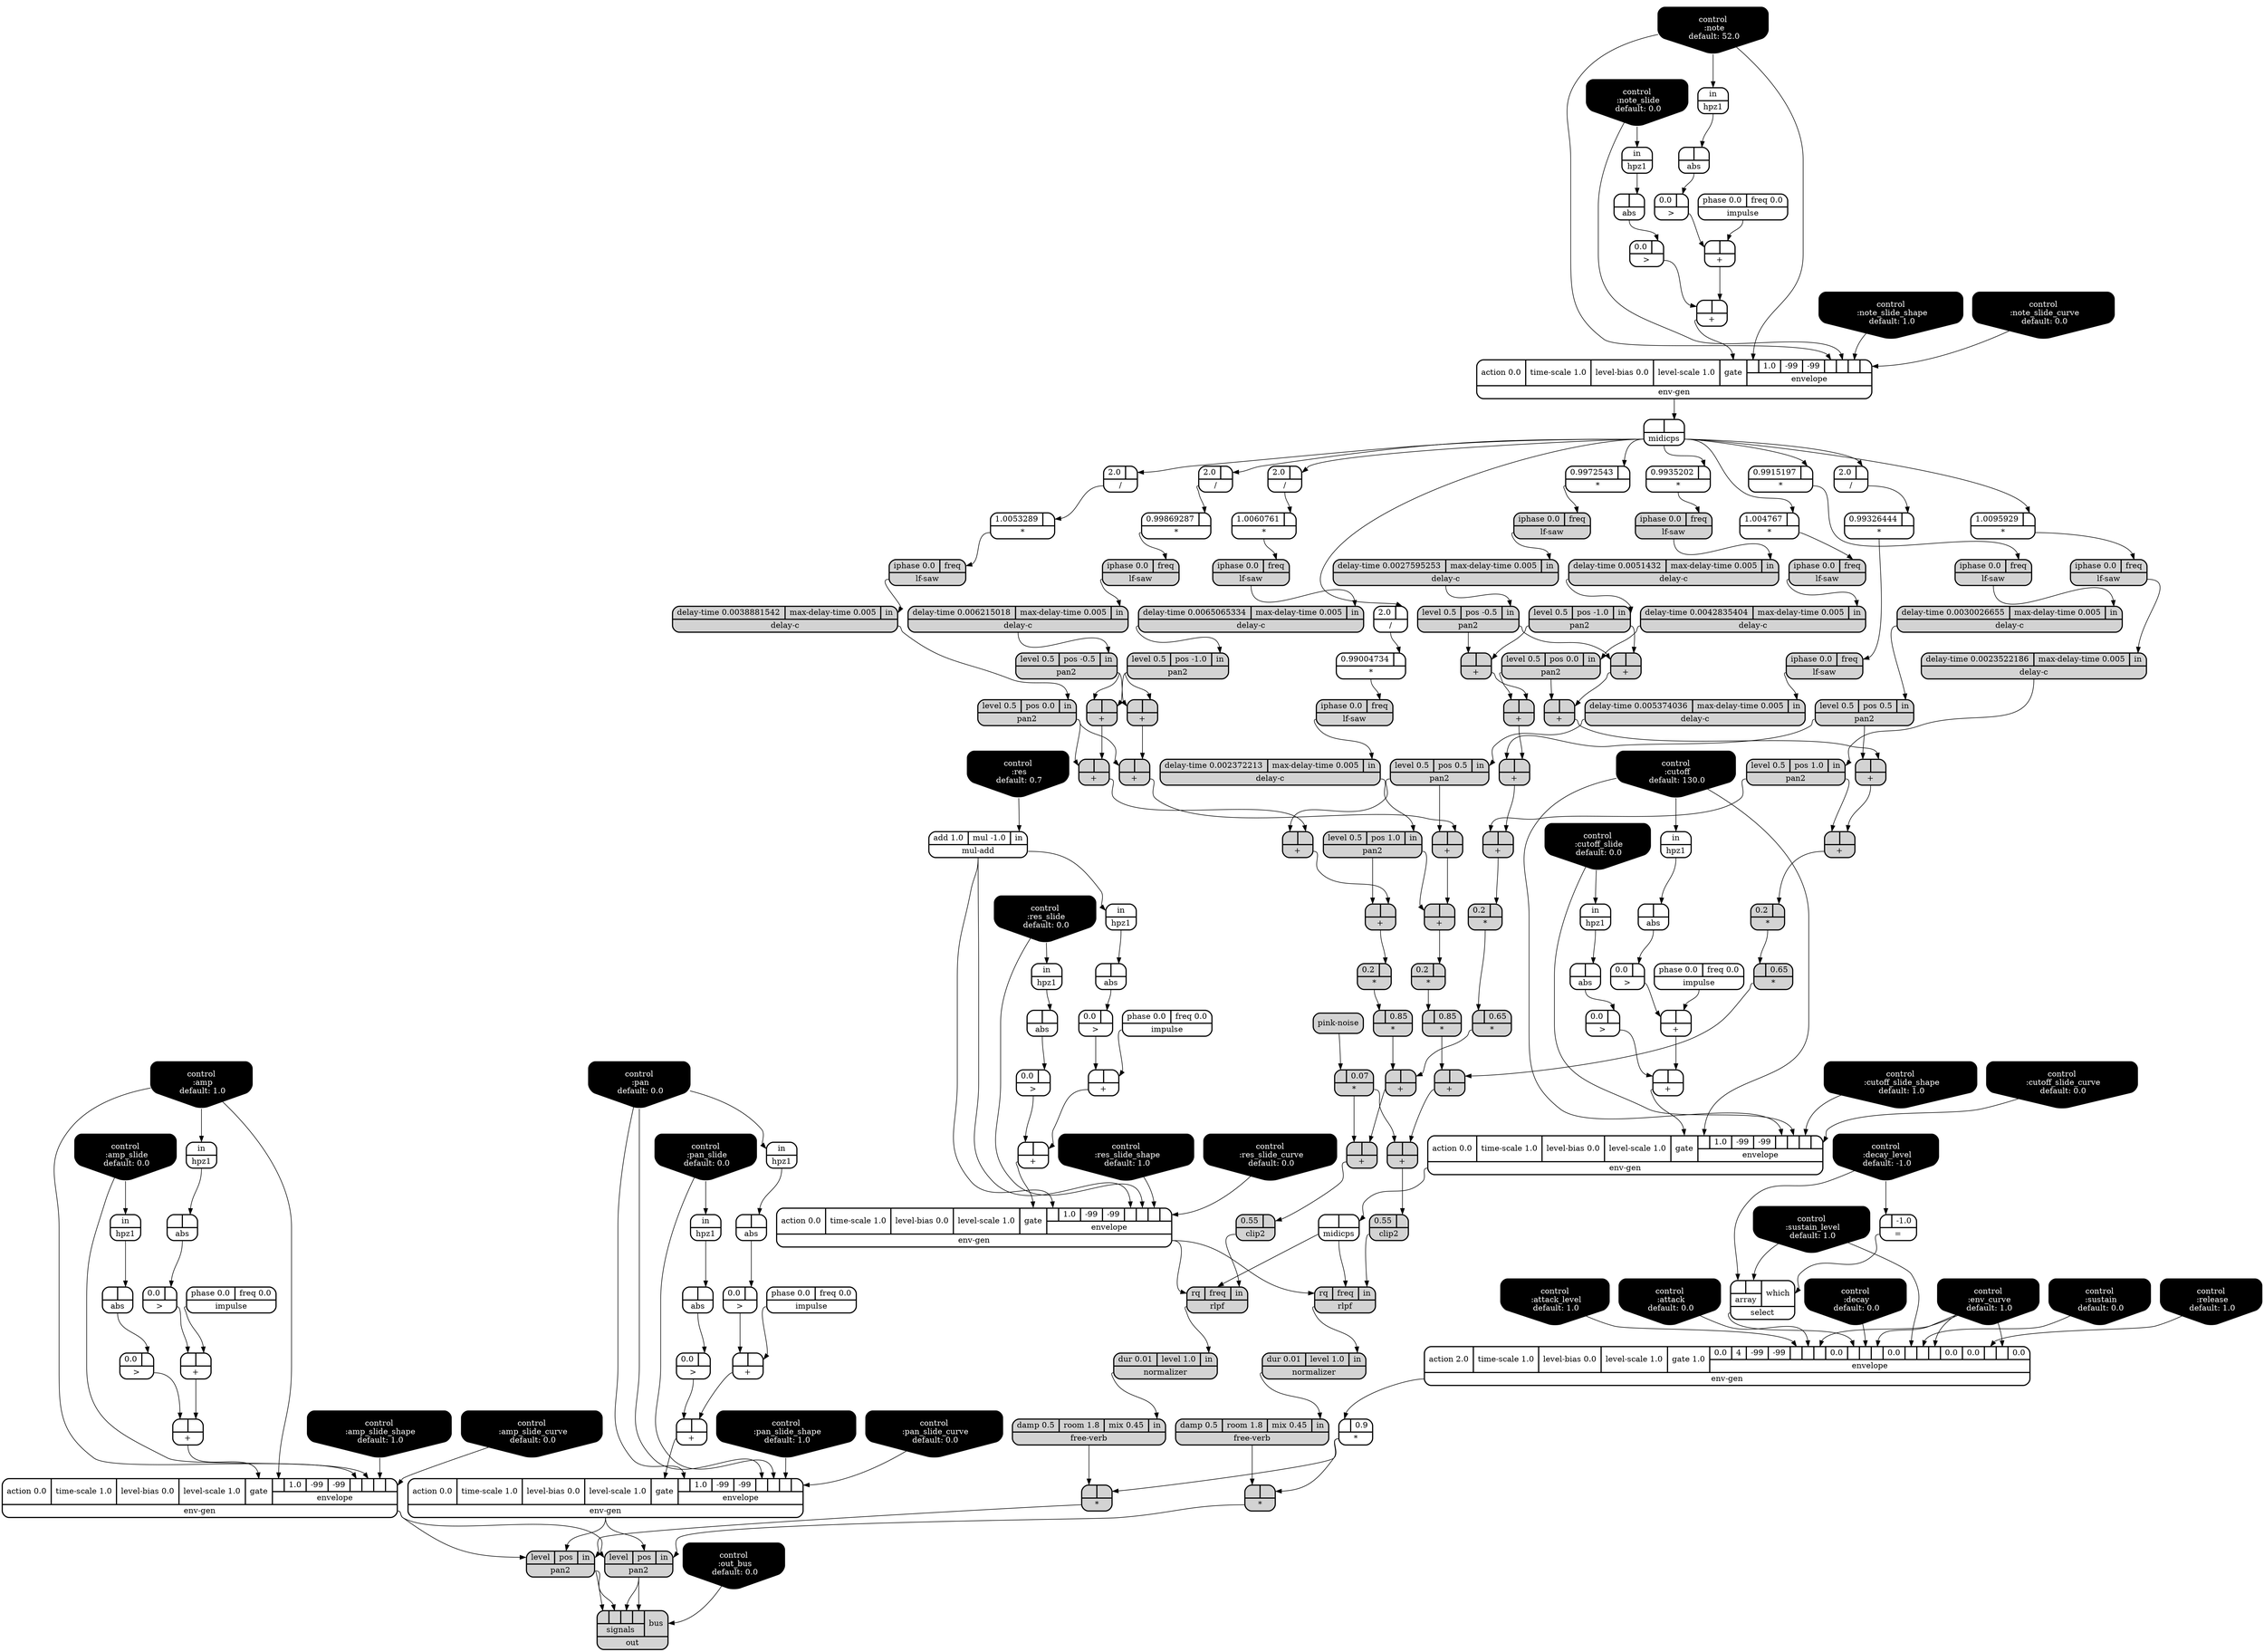 digraph synthdef {
42 [label = "{{ <b> 1.004767|<a> } |<__UG_NAME__>* }" style="bold, rounded" shape=record rankdir=LR];
45 [label = "{{ <b> 1.0060761|<a> } |<__UG_NAME__>* }" style="bold, rounded" shape=record rankdir=LR];
50 [label = "{{ <b> 0.99869287|<a> } |<__UG_NAME__>* }" style="bold, rounded" shape=record rankdir=LR];
56 [label = "{{ <b> 1.0053289|<a> } |<__UG_NAME__>* }" style="bold, rounded" shape=record rankdir=LR];
62 [label = "{{ <b> 0.99326444|<a> } |<__UG_NAME__>* }" style="bold, rounded" shape=record rankdir=LR];
68 [label = "{{ <b> 0.99004734|<a> } |<__UG_NAME__>* }" style="bold, rounded" shape=record rankdir=LR];
73 [label = "{{ <b> 0.2|<a> } |<__UG_NAME__>* }" style="filled, bold, rounded"  shape=record rankdir=LR];
78 [label = "{{ <b> 0.2|<a> } |<__UG_NAME__>* }" style="filled, bold, rounded"  shape=record rankdir=LR];
84 [label = "{{ <b> |<a> 0.9} |<__UG_NAME__>* }" style="bold, rounded" shape=record rankdir=LR];
85 [label = "{{ <b> 0.9935202|<a> } |<__UG_NAME__>* }" style="bold, rounded" shape=record rankdir=LR];
89 [label = "{{ <b> 0.9972543|<a> } |<__UG_NAME__>* }" style="bold, rounded" shape=record rankdir=LR];
95 [label = "{{ <b> 0.9915197|<a> } |<__UG_NAME__>* }" style="bold, rounded" shape=record rankdir=LR];
100 [label = "{{ <b> 1.0095929|<a> } |<__UG_NAME__>* }" style="bold, rounded" shape=record rankdir=LR];
105 [label = "{{ <b> 0.2|<a> } |<__UG_NAME__>* }" style="filled, bold, rounded"  shape=record rankdir=LR];
106 [label = "{{ <b> |<a> 0.65} |<__UG_NAME__>* }" style="filled, bold, rounded"  shape=record rankdir=LR];
107 [label = "{{ <b> |<a> 0.85} |<__UG_NAME__>* }" style="filled, bold, rounded"  shape=record rankdir=LR];
110 [label = "{{ <b> |<a> 0.07} |<__UG_NAME__>* }" style="filled, bold, rounded"  shape=record rankdir=LR];
138 [label = "{{ <b> |<a> } |<__UG_NAME__>* }" style="filled, bold, rounded"  shape=record rankdir=LR];
162 [label = "{{ <b> 0.2|<a> } |<__UG_NAME__>* }" style="filled, bold, rounded"  shape=record rankdir=LR];
163 [label = "{{ <b> |<a> 0.65} |<__UG_NAME__>* }" style="filled, bold, rounded"  shape=record rankdir=LR];
164 [label = "{{ <b> |<a> 0.85} |<__UG_NAME__>* }" style="filled, bold, rounded"  shape=record rankdir=LR];
171 [label = "{{ <b> |<a> } |<__UG_NAME__>* }" style="filled, bold, rounded"  shape=record rankdir=LR];
35 [label = "{{ <b> |<a> } |<__UG_NAME__>+ }" style="bold, rounded" shape=record rankdir=LR];
39 [label = "{{ <b> |<a> } |<__UG_NAME__>+ }" style="bold, rounded" shape=record rankdir=LR];
54 [label = "{{ <b> |<a> } |<__UG_NAME__>+ }" style="filled, bold, rounded"  shape=record rankdir=LR];
60 [label = "{{ <b> |<a> } |<__UG_NAME__>+ }" style="filled, bold, rounded"  shape=record rankdir=LR];
66 [label = "{{ <b> |<a> } |<__UG_NAME__>+ }" style="filled, bold, rounded"  shape=record rankdir=LR];
72 [label = "{{ <b> |<a> } |<__UG_NAME__>+ }" style="filled, bold, rounded"  shape=record rankdir=LR];
74 [label = "{{ <b> |<a> } |<__UG_NAME__>+ }" style="filled, bold, rounded"  shape=record rankdir=LR];
75 [label = "{{ <b> |<a> } |<__UG_NAME__>+ }" style="filled, bold, rounded"  shape=record rankdir=LR];
76 [label = "{{ <b> |<a> } |<__UG_NAME__>+ }" style="filled, bold, rounded"  shape=record rankdir=LR];
77 [label = "{{ <b> |<a> } |<__UG_NAME__>+ }" style="filled, bold, rounded"  shape=record rankdir=LR];
93 [label = "{{ <b> |<a> } |<__UG_NAME__>+ }" style="filled, bold, rounded"  shape=record rankdir=LR];
94 [label = "{{ <b> |<a> } |<__UG_NAME__>+ }" style="filled, bold, rounded"  shape=record rankdir=LR];
99 [label = "{{ <b> |<a> } |<__UG_NAME__>+ }" style="filled, bold, rounded"  shape=record rankdir=LR];
104 [label = "{{ <b> |<a> } |<__UG_NAME__>+ }" style="filled, bold, rounded"  shape=record rankdir=LR];
108 [label = "{{ <b> |<a> } |<__UG_NAME__>+ }" style="filled, bold, rounded"  shape=record rankdir=LR];
111 [label = "{{ <b> |<a> } |<__UG_NAME__>+ }" style="filled, bold, rounded"  shape=record rankdir=LR];
117 [label = "{{ <b> |<a> } |<__UG_NAME__>+ }" style="bold, rounded" shape=record rankdir=LR];
121 [label = "{{ <b> |<a> } |<__UG_NAME__>+ }" style="bold, rounded" shape=record rankdir=LR];
129 [label = "{{ <b> |<a> } |<__UG_NAME__>+ }" style="bold, rounded" shape=record rankdir=LR];
133 [label = "{{ <b> |<a> } |<__UG_NAME__>+ }" style="bold, rounded" shape=record rankdir=LR];
143 [label = "{{ <b> |<a> } |<__UG_NAME__>+ }" style="bold, rounded" shape=record rankdir=LR];
146 [label = "{{ <b> |<a> } |<__UG_NAME__>+ }" style="bold, rounded" shape=record rankdir=LR];
152 [label = "{{ <b> |<a> } |<__UG_NAME__>+ }" style="bold, rounded" shape=record rankdir=LR];
155 [label = "{{ <b> |<a> } |<__UG_NAME__>+ }" style="bold, rounded" shape=record rankdir=LR];
158 [label = "{{ <b> |<a> } |<__UG_NAME__>+ }" style="filled, bold, rounded"  shape=record rankdir=LR];
159 [label = "{{ <b> |<a> } |<__UG_NAME__>+ }" style="filled, bold, rounded"  shape=record rankdir=LR];
160 [label = "{{ <b> |<a> } |<__UG_NAME__>+ }" style="filled, bold, rounded"  shape=record rankdir=LR];
161 [label = "{{ <b> |<a> } |<__UG_NAME__>+ }" style="filled, bold, rounded"  shape=record rankdir=LR];
165 [label = "{{ <b> |<a> } |<__UG_NAME__>+ }" style="filled, bold, rounded"  shape=record rankdir=LR];
166 [label = "{{ <b> |<a> } |<__UG_NAME__>+ }" style="filled, bold, rounded"  shape=record rankdir=LR];
44 [label = "{{ <b> 2.0|<a> } |<__UG_NAME__>/ }" style="bold, rounded" shape=record rankdir=LR];
49 [label = "{{ <b> 2.0|<a> } |<__UG_NAME__>/ }" style="bold, rounded" shape=record rankdir=LR];
55 [label = "{{ <b> 2.0|<a> } |<__UG_NAME__>/ }" style="bold, rounded" shape=record rankdir=LR];
61 [label = "{{ <b> 2.0|<a> } |<__UG_NAME__>/ }" style="bold, rounded" shape=record rankdir=LR];
67 [label = "{{ <b> 2.0|<a> } |<__UG_NAME__>/ }" style="bold, rounded" shape=record rankdir=LR];
81 [label = "{{ <b> |<a> -1.0} |<__UG_NAME__>= }" style="bold, rounded" shape=record rankdir=LR];
34 [label = "{{ <b> 0.0|<a> } |<__UG_NAME__>\> }" style="bold, rounded" shape=record rankdir=LR];
38 [label = "{{ <b> 0.0|<a> } |<__UG_NAME__>\> }" style="bold, rounded" shape=record rankdir=LR];
116 [label = "{{ <b> 0.0|<a> } |<__UG_NAME__>\> }" style="bold, rounded" shape=record rankdir=LR];
120 [label = "{{ <b> 0.0|<a> } |<__UG_NAME__>\> }" style="bold, rounded" shape=record rankdir=LR];
128 [label = "{{ <b> 0.0|<a> } |<__UG_NAME__>\> }" style="bold, rounded" shape=record rankdir=LR];
132 [label = "{{ <b> 0.0|<a> } |<__UG_NAME__>\> }" style="bold, rounded" shape=record rankdir=LR];
142 [label = "{{ <b> 0.0|<a> } |<__UG_NAME__>\> }" style="bold, rounded" shape=record rankdir=LR];
145 [label = "{{ <b> 0.0|<a> } |<__UG_NAME__>\> }" style="bold, rounded" shape=record rankdir=LR];
151 [label = "{{ <b> 0.0|<a> } |<__UG_NAME__>\> }" style="bold, rounded" shape=record rankdir=LR];
154 [label = "{{ <b> 0.0|<a> } |<__UG_NAME__>\> }" style="bold, rounded" shape=record rankdir=LR];
33 [label = "{{ <b> |<a> } |<__UG_NAME__>abs }" style="bold, rounded" shape=record rankdir=LR];
37 [label = "{{ <b> |<a> } |<__UG_NAME__>abs }" style="bold, rounded" shape=record rankdir=LR];
115 [label = "{{ <b> |<a> } |<__UG_NAME__>abs }" style="bold, rounded" shape=record rankdir=LR];
119 [label = "{{ <b> |<a> } |<__UG_NAME__>abs }" style="bold, rounded" shape=record rankdir=LR];
127 [label = "{{ <b> |<a> } |<__UG_NAME__>abs }" style="bold, rounded" shape=record rankdir=LR];
131 [label = "{{ <b> |<a> } |<__UG_NAME__>abs }" style="bold, rounded" shape=record rankdir=LR];
141 [label = "{{ <b> |<a> } |<__UG_NAME__>abs }" style="bold, rounded" shape=record rankdir=LR];
144 [label = "{{ <b> |<a> } |<__UG_NAME__>abs }" style="bold, rounded" shape=record rankdir=LR];
150 [label = "{{ <b> |<a> } |<__UG_NAME__>abs }" style="bold, rounded" shape=record rankdir=LR];
153 [label = "{{ <b> |<a> } |<__UG_NAME__>abs }" style="bold, rounded" shape=record rankdir=LR];
112 [label = "{{ <b> 0.55|<a> } |<__UG_NAME__>clip2 }" style="filled, bold, rounded"  shape=record rankdir=LR];
167 [label = "{{ <b> 0.55|<a> } |<__UG_NAME__>clip2 }" style="filled, bold, rounded"  shape=record rankdir=LR];
0 [label = "control
 :note
 default: 52.0" shape=invhouse style="rounded, filled, bold" fillcolor=black fontcolor=white ]; 
1 [label = "control
 :note_slide
 default: 0.0" shape=invhouse style="rounded, filled, bold" fillcolor=black fontcolor=white ]; 
2 [label = "control
 :note_slide_shape
 default: 1.0" shape=invhouse style="rounded, filled, bold" fillcolor=black fontcolor=white ]; 
3 [label = "control
 :note_slide_curve
 default: 0.0" shape=invhouse style="rounded, filled, bold" fillcolor=black fontcolor=white ]; 
4 [label = "control
 :amp
 default: 1.0" shape=invhouse style="rounded, filled, bold" fillcolor=black fontcolor=white ]; 
5 [label = "control
 :amp_slide
 default: 0.0" shape=invhouse style="rounded, filled, bold" fillcolor=black fontcolor=white ]; 
6 [label = "control
 :amp_slide_shape
 default: 1.0" shape=invhouse style="rounded, filled, bold" fillcolor=black fontcolor=white ]; 
7 [label = "control
 :amp_slide_curve
 default: 0.0" shape=invhouse style="rounded, filled, bold" fillcolor=black fontcolor=white ]; 
8 [label = "control
 :pan
 default: 0.0" shape=invhouse style="rounded, filled, bold" fillcolor=black fontcolor=white ]; 
9 [label = "control
 :pan_slide
 default: 0.0" shape=invhouse style="rounded, filled, bold" fillcolor=black fontcolor=white ]; 
10 [label = "control
 :pan_slide_shape
 default: 1.0" shape=invhouse style="rounded, filled, bold" fillcolor=black fontcolor=white ]; 
11 [label = "control
 :pan_slide_curve
 default: 0.0" shape=invhouse style="rounded, filled, bold" fillcolor=black fontcolor=white ]; 
12 [label = "control
 :attack
 default: 0.0" shape=invhouse style="rounded, filled, bold" fillcolor=black fontcolor=white ]; 
13 [label = "control
 :decay
 default: 0.0" shape=invhouse style="rounded, filled, bold" fillcolor=black fontcolor=white ]; 
14 [label = "control
 :sustain
 default: 0.0" shape=invhouse style="rounded, filled, bold" fillcolor=black fontcolor=white ]; 
15 [label = "control
 :release
 default: 1.0" shape=invhouse style="rounded, filled, bold" fillcolor=black fontcolor=white ]; 
16 [label = "control
 :attack_level
 default: 1.0" shape=invhouse style="rounded, filled, bold" fillcolor=black fontcolor=white ]; 
17 [label = "control
 :decay_level
 default: -1.0" shape=invhouse style="rounded, filled, bold" fillcolor=black fontcolor=white ]; 
18 [label = "control
 :sustain_level
 default: 1.0" shape=invhouse style="rounded, filled, bold" fillcolor=black fontcolor=white ]; 
19 [label = "control
 :env_curve
 default: 1.0" shape=invhouse style="rounded, filled, bold" fillcolor=black fontcolor=white ]; 
20 [label = "control
 :cutoff
 default: 130.0" shape=invhouse style="rounded, filled, bold" fillcolor=black fontcolor=white ]; 
21 [label = "control
 :cutoff_slide
 default: 0.0" shape=invhouse style="rounded, filled, bold" fillcolor=black fontcolor=white ]; 
22 [label = "control
 :cutoff_slide_shape
 default: 1.0" shape=invhouse style="rounded, filled, bold" fillcolor=black fontcolor=white ]; 
23 [label = "control
 :cutoff_slide_curve
 default: 0.0" shape=invhouse style="rounded, filled, bold" fillcolor=black fontcolor=white ]; 
24 [label = "control
 :res
 default: 0.7" shape=invhouse style="rounded, filled, bold" fillcolor=black fontcolor=white ]; 
25 [label = "control
 :res_slide
 default: 0.0" shape=invhouse style="rounded, filled, bold" fillcolor=black fontcolor=white ]; 
26 [label = "control
 :res_slide_shape
 default: 1.0" shape=invhouse style="rounded, filled, bold" fillcolor=black fontcolor=white ]; 
27 [label = "control
 :res_slide_curve
 default: 0.0" shape=invhouse style="rounded, filled, bold" fillcolor=black fontcolor=white ]; 
28 [label = "control
 :out_bus
 default: 0.0" shape=invhouse style="rounded, filled, bold" fillcolor=black fontcolor=white ]; 
47 [label = "{{ <delay____time> delay-time 0.0065065334|<max____delay____time> max-delay-time 0.005|<in> in} |<__UG_NAME__>delay-c }" style="filled, bold, rounded"  shape=record rankdir=LR];
52 [label = "{{ <delay____time> delay-time 0.006215018|<max____delay____time> max-delay-time 0.005|<in> in} |<__UG_NAME__>delay-c }" style="filled, bold, rounded"  shape=record rankdir=LR];
58 [label = "{{ <delay____time> delay-time 0.0038881542|<max____delay____time> max-delay-time 0.005|<in> in} |<__UG_NAME__>delay-c }" style="filled, bold, rounded"  shape=record rankdir=LR];
64 [label = "{{ <delay____time> delay-time 0.005374036|<max____delay____time> max-delay-time 0.005|<in> in} |<__UG_NAME__>delay-c }" style="filled, bold, rounded"  shape=record rankdir=LR];
70 [label = "{{ <delay____time> delay-time 0.002372213|<max____delay____time> max-delay-time 0.005|<in> in} |<__UG_NAME__>delay-c }" style="filled, bold, rounded"  shape=record rankdir=LR];
79 [label = "{{ <delay____time> delay-time 0.0042835404|<max____delay____time> max-delay-time 0.005|<in> in} |<__UG_NAME__>delay-c }" style="filled, bold, rounded"  shape=record rankdir=LR];
87 [label = "{{ <delay____time> delay-time 0.0051432|<max____delay____time> max-delay-time 0.005|<in> in} |<__UG_NAME__>delay-c }" style="filled, bold, rounded"  shape=record rankdir=LR];
91 [label = "{{ <delay____time> delay-time 0.0027595253|<max____delay____time> max-delay-time 0.005|<in> in} |<__UG_NAME__>delay-c }" style="filled, bold, rounded"  shape=record rankdir=LR];
97 [label = "{{ <delay____time> delay-time 0.0030026655|<max____delay____time> max-delay-time 0.005|<in> in} |<__UG_NAME__>delay-c }" style="filled, bold, rounded"  shape=record rankdir=LR];
102 [label = "{{ <delay____time> delay-time 0.0023522186|<max____delay____time> max-delay-time 0.005|<in> in} |<__UG_NAME__>delay-c }" style="filled, bold, rounded"  shape=record rankdir=LR];
40 [label = "{{ <action> action 0.0|<time____scale> time-scale 1.0|<level____bias> level-bias 0.0|<level____scale> level-scale 1.0|<gate> gate|{{<envelope___control___0>|1.0|-99|-99|<envelope___control___4>|<envelope___control___5>|<envelope___control___6>|<envelope___control___7>}|envelope}} |<__UG_NAME__>env-gen }" style="bold, rounded" shape=record rankdir=LR];
83 [label = "{{ <action> action 2.0|<time____scale> time-scale 1.0|<level____bias> level-bias 0.0|<level____scale> level-scale 1.0|<gate> gate 1.0|{{0.0|4|-99|-99|<envelope___control___4>|<envelope___control___5>|<envelope___control___6>|0.0|<envelope___select___8>|<envelope___control___9>|<envelope___control___10>|0.0|<envelope___control___12>|<envelope___control___13>|<envelope___control___14>|0.0|0.0|<envelope___control___17>|<envelope___control___18>|0.0}|envelope}} |<__UG_NAME__>env-gen }" style="bold, rounded" shape=record rankdir=LR];
122 [label = "{{ <action> action 0.0|<time____scale> time-scale 1.0|<level____bias> level-bias 0.0|<level____scale> level-scale 1.0|<gate> gate|{{<envelope___control___0>|1.0|-99|-99|<envelope___control___4>|<envelope___control___5>|<envelope___control___6>|<envelope___control___7>}|envelope}} |<__UG_NAME__>env-gen }" style="bold, rounded" shape=record rankdir=LR];
134 [label = "{{ <action> action 0.0|<time____scale> time-scale 1.0|<level____bias> level-bias 0.0|<level____scale> level-scale 1.0|<gate> gate|{{<envelope___mul____add___0>|1.0|-99|-99|<envelope___mul____add___4>|<envelope___control___5>|<envelope___control___6>|<envelope___control___7>}|envelope}} |<__UG_NAME__>env-gen }" style="bold, rounded" shape=record rankdir=LR];
147 [label = "{{ <action> action 0.0|<time____scale> time-scale 1.0|<level____bias> level-bias 0.0|<level____scale> level-scale 1.0|<gate> gate|{{<envelope___control___0>|1.0|-99|-99|<envelope___control___4>|<envelope___control___5>|<envelope___control___6>|<envelope___control___7>}|envelope}} |<__UG_NAME__>env-gen }" style="bold, rounded" shape=record rankdir=LR];
156 [label = "{{ <action> action 0.0|<time____scale> time-scale 1.0|<level____bias> level-bias 0.0|<level____scale> level-scale 1.0|<gate> gate|{{<envelope___control___0>|1.0|-99|-99|<envelope___control___4>|<envelope___control___5>|<envelope___control___6>|<envelope___control___7>}|envelope}} |<__UG_NAME__>env-gen }" style="bold, rounded" shape=record rankdir=LR];
137 [label = "{{ <damp> damp 0.5|<room> room 1.8|<mix> mix 0.45|<in> in} |<__UG_NAME__>free-verb }" style="filled, bold, rounded"  shape=record rankdir=LR];
170 [label = "{{ <damp> damp 0.5|<room> room 1.8|<mix> mix 0.45|<in> in} |<__UG_NAME__>free-verb }" style="filled, bold, rounded"  shape=record rankdir=LR];
29 [label = "{{ <in> in} |<__UG_NAME__>hpz1 }" style="bold, rounded" shape=record rankdir=LR];
30 [label = "{{ <in> in} |<__UG_NAME__>hpz1 }" style="bold, rounded" shape=record rankdir=LR];
32 [label = "{{ <in> in} |<__UG_NAME__>hpz1 }" style="bold, rounded" shape=record rankdir=LR];
36 [label = "{{ <in> in} |<__UG_NAME__>hpz1 }" style="bold, rounded" shape=record rankdir=LR];
114 [label = "{{ <in> in} |<__UG_NAME__>hpz1 }" style="bold, rounded" shape=record rankdir=LR];
118 [label = "{{ <in> in} |<__UG_NAME__>hpz1 }" style="bold, rounded" shape=record rankdir=LR];
126 [label = "{{ <in> in} |<__UG_NAME__>hpz1 }" style="bold, rounded" shape=record rankdir=LR];
130 [label = "{{ <in> in} |<__UG_NAME__>hpz1 }" style="bold, rounded" shape=record rankdir=LR];
140 [label = "{{ <in> in} |<__UG_NAME__>hpz1 }" style="bold, rounded" shape=record rankdir=LR];
149 [label = "{{ <in> in} |<__UG_NAME__>hpz1 }" style="bold, rounded" shape=record rankdir=LR];
31 [label = "{{ <phase> phase 0.0|<freq> freq 0.0} |<__UG_NAME__>impulse }" style="bold, rounded" shape=record rankdir=LR];
113 [label = "{{ <phase> phase 0.0|<freq> freq 0.0} |<__UG_NAME__>impulse }" style="bold, rounded" shape=record rankdir=LR];
124 [label = "{{ <phase> phase 0.0|<freq> freq 0.0} |<__UG_NAME__>impulse }" style="bold, rounded" shape=record rankdir=LR];
139 [label = "{{ <phase> phase 0.0|<freq> freq 0.0} |<__UG_NAME__>impulse }" style="bold, rounded" shape=record rankdir=LR];
148 [label = "{{ <phase> phase 0.0|<freq> freq 0.0} |<__UG_NAME__>impulse }" style="bold, rounded" shape=record rankdir=LR];
43 [label = "{{ <iphase> iphase 0.0|<freq> freq} |<__UG_NAME__>lf-saw }" style="filled, bold, rounded"  shape=record rankdir=LR];
46 [label = "{{ <iphase> iphase 0.0|<freq> freq} |<__UG_NAME__>lf-saw }" style="filled, bold, rounded"  shape=record rankdir=LR];
51 [label = "{{ <iphase> iphase 0.0|<freq> freq} |<__UG_NAME__>lf-saw }" style="filled, bold, rounded"  shape=record rankdir=LR];
57 [label = "{{ <iphase> iphase 0.0|<freq> freq} |<__UG_NAME__>lf-saw }" style="filled, bold, rounded"  shape=record rankdir=LR];
63 [label = "{{ <iphase> iphase 0.0|<freq> freq} |<__UG_NAME__>lf-saw }" style="filled, bold, rounded"  shape=record rankdir=LR];
69 [label = "{{ <iphase> iphase 0.0|<freq> freq} |<__UG_NAME__>lf-saw }" style="filled, bold, rounded"  shape=record rankdir=LR];
86 [label = "{{ <iphase> iphase 0.0|<freq> freq} |<__UG_NAME__>lf-saw }" style="filled, bold, rounded"  shape=record rankdir=LR];
90 [label = "{{ <iphase> iphase 0.0|<freq> freq} |<__UG_NAME__>lf-saw }" style="filled, bold, rounded"  shape=record rankdir=LR];
96 [label = "{{ <iphase> iphase 0.0|<freq> freq} |<__UG_NAME__>lf-saw }" style="filled, bold, rounded"  shape=record rankdir=LR];
101 [label = "{{ <iphase> iphase 0.0|<freq> freq} |<__UG_NAME__>lf-saw }" style="filled, bold, rounded"  shape=record rankdir=LR];
41 [label = "{{ <b> |<a> } |<__UG_NAME__>midicps }" style="bold, rounded" shape=record rankdir=LR];
123 [label = "{{ <b> |<a> } |<__UG_NAME__>midicps }" style="bold, rounded" shape=record rankdir=LR];
125 [label = "{{ <add> add 1.0|<mul> mul -1.0|<in> in} |<__UG_NAME__>mul-add }" style="bold, rounded" shape=record rankdir=LR];
136 [label = "{{ <dur> dur 0.01|<level> level 1.0|<in> in} |<__UG_NAME__>normalizer }" style="filled, bold, rounded"  shape=record rankdir=LR];
169 [label = "{{ <dur> dur 0.01|<level> level 1.0|<in> in} |<__UG_NAME__>normalizer }" style="filled, bold, rounded"  shape=record rankdir=LR];
173 [label = "{{ {{<signals___pan2___0>|<signals___pan2___1>|<signals___pan2___2>|<signals___pan2___3>}|signals}|<bus> bus} |<__UG_NAME__>out }" style="filled, bold, rounded"  shape=record rankdir=LR];
48 [label = "{{ <level> level 0.5|<pos> pos -1.0|<in> in} |<__UG_NAME__>pan2 }" style="filled, bold, rounded"  shape=record rankdir=LR];
53 [label = "{{ <level> level 0.5|<pos> pos -0.5|<in> in} |<__UG_NAME__>pan2 }" style="filled, bold, rounded"  shape=record rankdir=LR];
59 [label = "{{ <level> level 0.5|<pos> pos 0.0|<in> in} |<__UG_NAME__>pan2 }" style="filled, bold, rounded"  shape=record rankdir=LR];
65 [label = "{{ <level> level 0.5|<pos> pos 0.5|<in> in} |<__UG_NAME__>pan2 }" style="filled, bold, rounded"  shape=record rankdir=LR];
71 [label = "{{ <level> level 0.5|<pos> pos 1.0|<in> in} |<__UG_NAME__>pan2 }" style="filled, bold, rounded"  shape=record rankdir=LR];
80 [label = "{{ <level> level 0.5|<pos> pos 0.0|<in> in} |<__UG_NAME__>pan2 }" style="filled, bold, rounded"  shape=record rankdir=LR];
88 [label = "{{ <level> level 0.5|<pos> pos -1.0|<in> in} |<__UG_NAME__>pan2 }" style="filled, bold, rounded"  shape=record rankdir=LR];
92 [label = "{{ <level> level 0.5|<pos> pos -0.5|<in> in} |<__UG_NAME__>pan2 }" style="filled, bold, rounded"  shape=record rankdir=LR];
98 [label = "{{ <level> level 0.5|<pos> pos 0.5|<in> in} |<__UG_NAME__>pan2 }" style="filled, bold, rounded"  shape=record rankdir=LR];
103 [label = "{{ <level> level 0.5|<pos> pos 1.0|<in> in} |<__UG_NAME__>pan2 }" style="filled, bold, rounded"  shape=record rankdir=LR];
157 [label = "{{ <level> level|<pos> pos|<in> in} |<__UG_NAME__>pan2 }" style="filled, bold, rounded"  shape=record rankdir=LR];
172 [label = "{{ <level> level|<pos> pos|<in> in} |<__UG_NAME__>pan2 }" style="filled, bold, rounded"  shape=record rankdir=LR];
109 [label = "{<__UG_NAME__>pink-noise }" style="filled, bold, rounded"  shape=record rankdir=LR];
135 [label = "{{ <rq> rq|<freq> freq|<in> in} |<__UG_NAME__>rlpf }" style="filled, bold, rounded"  shape=record rankdir=LR];
168 [label = "{{ <rq> rq|<freq> freq|<in> in} |<__UG_NAME__>rlpf }" style="filled, bold, rounded"  shape=record rankdir=LR];
82 [label = "{{ {{<array___control___0>|<array___control___1>}|array}|<which> which} |<__UG_NAME__>select }" style="bold, rounded" shape=record rankdir=LR];

41:__UG_NAME__ -> 42:a ;
44:__UG_NAME__ -> 45:a ;
49:__UG_NAME__ -> 50:a ;
55:__UG_NAME__ -> 56:a ;
61:__UG_NAME__ -> 62:a ;
67:__UG_NAME__ -> 68:a ;
72:__UG_NAME__ -> 73:a ;
77:__UG_NAME__ -> 78:a ;
83:__UG_NAME__ -> 84:b ;
41:__UG_NAME__ -> 85:a ;
41:__UG_NAME__ -> 89:a ;
41:__UG_NAME__ -> 95:a ;
41:__UG_NAME__ -> 100:a ;
104:__UG_NAME__ -> 105:a ;
105:__UG_NAME__ -> 106:b ;
78:__UG_NAME__ -> 107:b ;
109:__UG_NAME__ -> 110:b ;
84:__UG_NAME__ -> 138:a ;
137:__UG_NAME__ -> 138:b ;
161:__UG_NAME__ -> 162:a ;
162:__UG_NAME__ -> 163:b ;
73:__UG_NAME__ -> 164:b ;
84:__UG_NAME__ -> 171:a ;
170:__UG_NAME__ -> 171:b ;
31:__UG_NAME__ -> 35:a ;
34:__UG_NAME__ -> 35:b ;
35:__UG_NAME__ -> 39:a ;
38:__UG_NAME__ -> 39:b ;
48:__UG_NAME__ -> 54:a ;
53:__UG_NAME__ -> 54:b ;
54:__UG_NAME__ -> 60:a ;
59:__UG_NAME__ -> 60:b ;
60:__UG_NAME__ -> 66:a ;
65:__UG_NAME__ -> 66:b ;
66:__UG_NAME__ -> 72:a ;
71:__UG_NAME__ -> 72:b ;
48:__UG_NAME__ -> 74:a ;
53:__UG_NAME__ -> 74:b ;
74:__UG_NAME__ -> 75:a ;
59:__UG_NAME__ -> 75:b ;
75:__UG_NAME__ -> 76:a ;
65:__UG_NAME__ -> 76:b ;
76:__UG_NAME__ -> 77:a ;
71:__UG_NAME__ -> 77:b ;
88:__UG_NAME__ -> 93:a ;
92:__UG_NAME__ -> 93:b ;
93:__UG_NAME__ -> 94:a ;
80:__UG_NAME__ -> 94:b ;
94:__UG_NAME__ -> 99:a ;
98:__UG_NAME__ -> 99:b ;
99:__UG_NAME__ -> 104:a ;
103:__UG_NAME__ -> 104:b ;
106:__UG_NAME__ -> 108:a ;
107:__UG_NAME__ -> 108:b ;
108:__UG_NAME__ -> 111:a ;
110:__UG_NAME__ -> 111:b ;
113:__UG_NAME__ -> 117:a ;
116:__UG_NAME__ -> 117:b ;
117:__UG_NAME__ -> 121:a ;
120:__UG_NAME__ -> 121:b ;
124:__UG_NAME__ -> 129:a ;
128:__UG_NAME__ -> 129:b ;
129:__UG_NAME__ -> 133:a ;
132:__UG_NAME__ -> 133:b ;
139:__UG_NAME__ -> 143:a ;
142:__UG_NAME__ -> 143:b ;
143:__UG_NAME__ -> 146:a ;
145:__UG_NAME__ -> 146:b ;
148:__UG_NAME__ -> 152:a ;
151:__UG_NAME__ -> 152:b ;
152:__UG_NAME__ -> 155:a ;
154:__UG_NAME__ -> 155:b ;
88:__UG_NAME__ -> 158:a ;
92:__UG_NAME__ -> 158:b ;
158:__UG_NAME__ -> 159:a ;
80:__UG_NAME__ -> 159:b ;
159:__UG_NAME__ -> 160:a ;
98:__UG_NAME__ -> 160:b ;
160:__UG_NAME__ -> 161:a ;
103:__UG_NAME__ -> 161:b ;
163:__UG_NAME__ -> 165:a ;
164:__UG_NAME__ -> 165:b ;
165:__UG_NAME__ -> 166:a ;
110:__UG_NAME__ -> 166:b ;
41:__UG_NAME__ -> 44:a ;
41:__UG_NAME__ -> 49:a ;
41:__UG_NAME__ -> 55:a ;
41:__UG_NAME__ -> 61:a ;
41:__UG_NAME__ -> 67:a ;
17:__UG_NAME__ -> 81:b ;
33:__UG_NAME__ -> 34:a ;
37:__UG_NAME__ -> 38:a ;
115:__UG_NAME__ -> 116:a ;
119:__UG_NAME__ -> 120:a ;
127:__UG_NAME__ -> 128:a ;
131:__UG_NAME__ -> 132:a ;
141:__UG_NAME__ -> 142:a ;
144:__UG_NAME__ -> 145:a ;
150:__UG_NAME__ -> 151:a ;
153:__UG_NAME__ -> 154:a ;
32:__UG_NAME__ -> 33:a ;
36:__UG_NAME__ -> 37:a ;
114:__UG_NAME__ -> 115:a ;
118:__UG_NAME__ -> 119:a ;
126:__UG_NAME__ -> 127:a ;
130:__UG_NAME__ -> 131:a ;
140:__UG_NAME__ -> 141:a ;
29:__UG_NAME__ -> 144:a ;
149:__UG_NAME__ -> 150:a ;
30:__UG_NAME__ -> 153:a ;
111:__UG_NAME__ -> 112:a ;
166:__UG_NAME__ -> 167:a ;
46:__UG_NAME__ -> 47:in ;
51:__UG_NAME__ -> 52:in ;
57:__UG_NAME__ -> 58:in ;
63:__UG_NAME__ -> 64:in ;
69:__UG_NAME__ -> 70:in ;
43:__UG_NAME__ -> 79:in ;
86:__UG_NAME__ -> 87:in ;
90:__UG_NAME__ -> 91:in ;
96:__UG_NAME__ -> 97:in ;
101:__UG_NAME__ -> 102:in ;
0:__UG_NAME__ -> 40:envelope___control___0 ;
0:__UG_NAME__ -> 40:envelope___control___4 ;
1:__UG_NAME__ -> 40:envelope___control___5 ;
2:__UG_NAME__ -> 40:envelope___control___6 ;
3:__UG_NAME__ -> 40:envelope___control___7 ;
39:__UG_NAME__ -> 40:gate ;
16:__UG_NAME__ -> 83:envelope___control___4 ;
12:__UG_NAME__ -> 83:envelope___control___5 ;
19:__UG_NAME__ -> 83:envelope___control___6 ;
82:__UG_NAME__ -> 83:envelope___select___8 ;
13:__UG_NAME__ -> 83:envelope___control___9 ;
19:__UG_NAME__ -> 83:envelope___control___10 ;
18:__UG_NAME__ -> 83:envelope___control___12 ;
14:__UG_NAME__ -> 83:envelope___control___13 ;
19:__UG_NAME__ -> 83:envelope___control___14 ;
15:__UG_NAME__ -> 83:envelope___control___17 ;
19:__UG_NAME__ -> 83:envelope___control___18 ;
20:__UG_NAME__ -> 122:envelope___control___0 ;
20:__UG_NAME__ -> 122:envelope___control___4 ;
21:__UG_NAME__ -> 122:envelope___control___5 ;
22:__UG_NAME__ -> 122:envelope___control___6 ;
23:__UG_NAME__ -> 122:envelope___control___7 ;
121:__UG_NAME__ -> 122:gate ;
125:__UG_NAME__ -> 134:envelope___mul____add___0 ;
125:__UG_NAME__ -> 134:envelope___mul____add___4 ;
25:__UG_NAME__ -> 134:envelope___control___5 ;
26:__UG_NAME__ -> 134:envelope___control___6 ;
27:__UG_NAME__ -> 134:envelope___control___7 ;
133:__UG_NAME__ -> 134:gate ;
8:__UG_NAME__ -> 147:envelope___control___0 ;
8:__UG_NAME__ -> 147:envelope___control___4 ;
9:__UG_NAME__ -> 147:envelope___control___5 ;
10:__UG_NAME__ -> 147:envelope___control___6 ;
11:__UG_NAME__ -> 147:envelope___control___7 ;
146:__UG_NAME__ -> 147:gate ;
4:__UG_NAME__ -> 156:envelope___control___0 ;
4:__UG_NAME__ -> 156:envelope___control___4 ;
5:__UG_NAME__ -> 156:envelope___control___5 ;
6:__UG_NAME__ -> 156:envelope___control___6 ;
7:__UG_NAME__ -> 156:envelope___control___7 ;
155:__UG_NAME__ -> 156:gate ;
136:__UG_NAME__ -> 137:in ;
169:__UG_NAME__ -> 170:in ;
9:__UG_NAME__ -> 29:in ;
5:__UG_NAME__ -> 30:in ;
0:__UG_NAME__ -> 32:in ;
1:__UG_NAME__ -> 36:in ;
20:__UG_NAME__ -> 114:in ;
21:__UG_NAME__ -> 118:in ;
125:__UG_NAME__ -> 126:in ;
25:__UG_NAME__ -> 130:in ;
8:__UG_NAME__ -> 140:in ;
4:__UG_NAME__ -> 149:in ;
42:__UG_NAME__ -> 43:freq ;
45:__UG_NAME__ -> 46:freq ;
50:__UG_NAME__ -> 51:freq ;
56:__UG_NAME__ -> 57:freq ;
62:__UG_NAME__ -> 63:freq ;
68:__UG_NAME__ -> 69:freq ;
85:__UG_NAME__ -> 86:freq ;
89:__UG_NAME__ -> 90:freq ;
95:__UG_NAME__ -> 96:freq ;
100:__UG_NAME__ -> 101:freq ;
40:__UG_NAME__ -> 41:a ;
122:__UG_NAME__ -> 123:a ;
24:__UG_NAME__ -> 125:in ;
135:__UG_NAME__ -> 136:in ;
168:__UG_NAME__ -> 169:in ;
28:__UG_NAME__ -> 173:bus ;
157:__UG_NAME__ -> 173:signals___pan2___0 ;
157:__UG_NAME__ -> 173:signals___pan2___1 ;
172:__UG_NAME__ -> 173:signals___pan2___2 ;
172:__UG_NAME__ -> 173:signals___pan2___3 ;
47:__UG_NAME__ -> 48:in ;
52:__UG_NAME__ -> 53:in ;
58:__UG_NAME__ -> 59:in ;
64:__UG_NAME__ -> 65:in ;
70:__UG_NAME__ -> 71:in ;
79:__UG_NAME__ -> 80:in ;
87:__UG_NAME__ -> 88:in ;
91:__UG_NAME__ -> 92:in ;
97:__UG_NAME__ -> 98:in ;
102:__UG_NAME__ -> 103:in ;
138:__UG_NAME__ -> 157:in ;
147:__UG_NAME__ -> 157:pos ;
156:__UG_NAME__ -> 157:level ;
171:__UG_NAME__ -> 172:in ;
147:__UG_NAME__ -> 172:pos ;
156:__UG_NAME__ -> 172:level ;
112:__UG_NAME__ -> 135:in ;
123:__UG_NAME__ -> 135:freq ;
134:__UG_NAME__ -> 135:rq ;
167:__UG_NAME__ -> 168:in ;
123:__UG_NAME__ -> 168:freq ;
134:__UG_NAME__ -> 168:rq ;
81:__UG_NAME__ -> 82:which ;
17:__UG_NAME__ -> 82:array___control___0 ;
18:__UG_NAME__ -> 82:array___control___1 ;

}